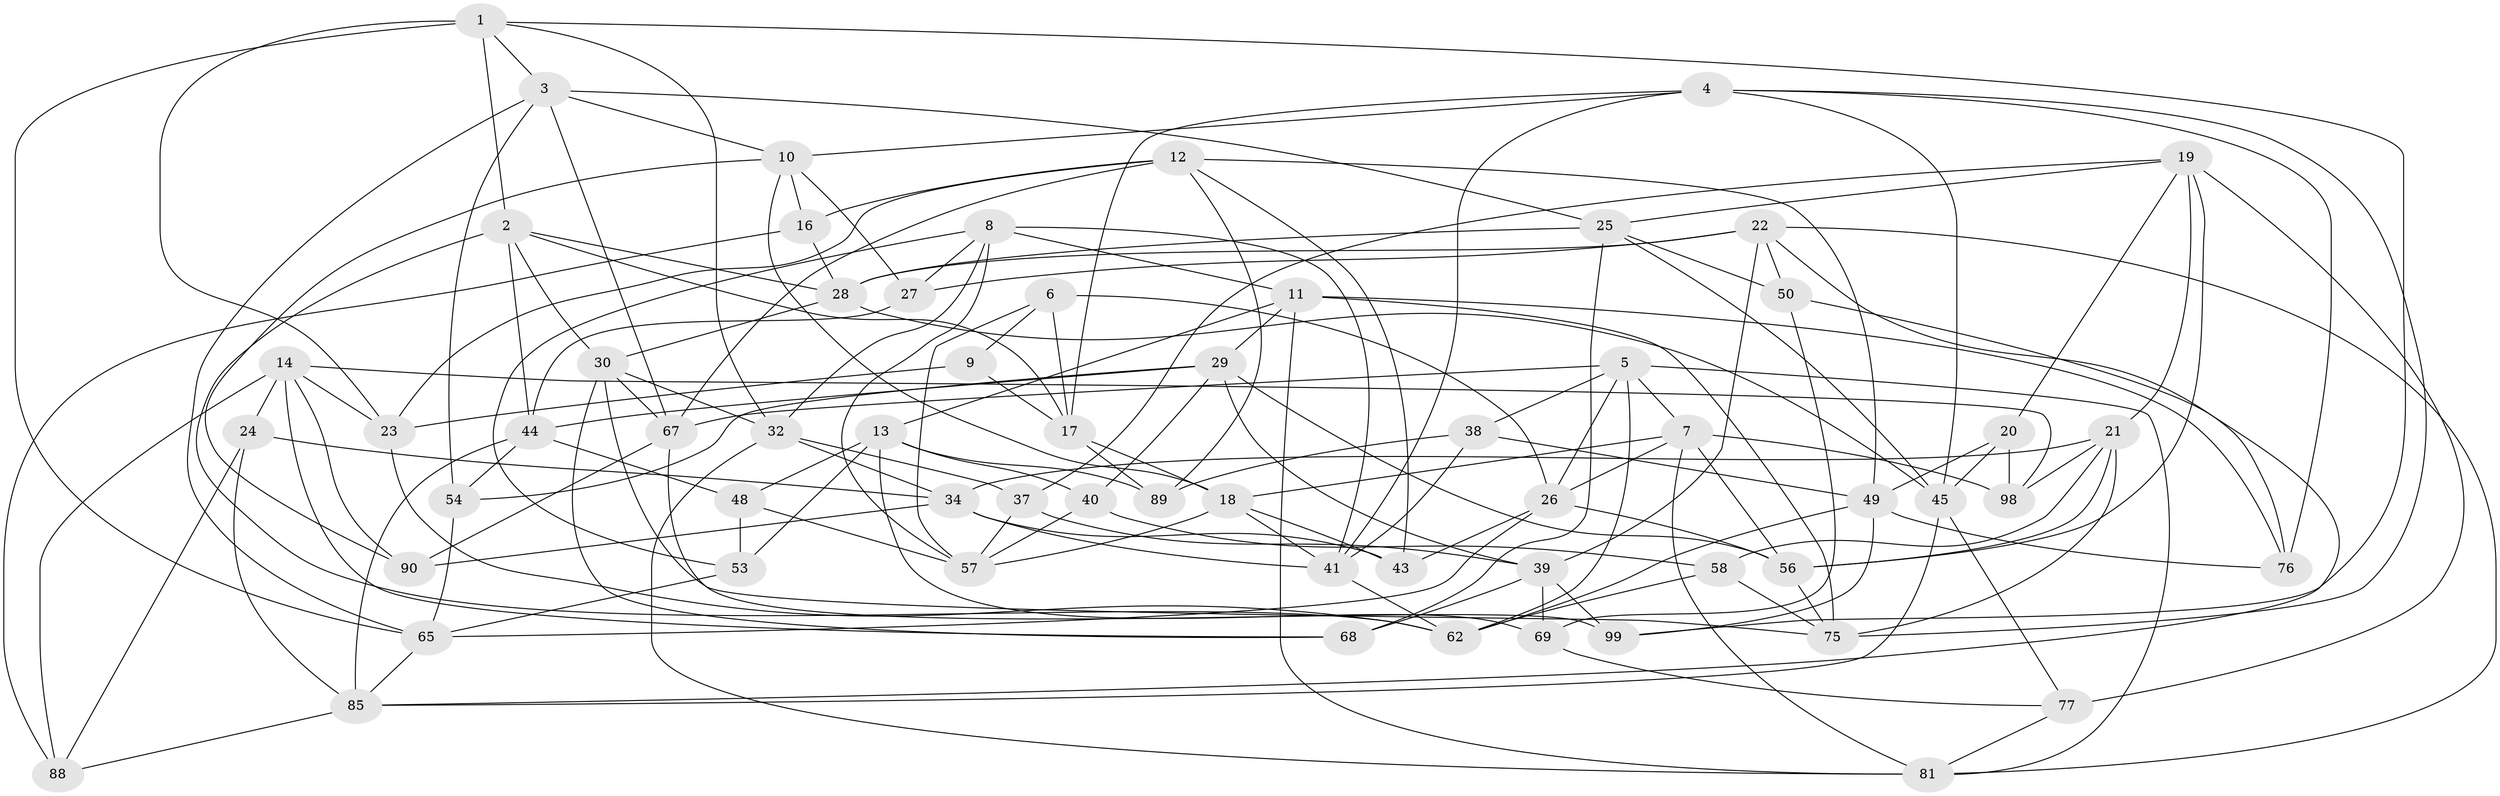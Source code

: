// original degree distribution, {4: 1.0}
// Generated by graph-tools (version 1.1) at 2025/39/02/21/25 10:39:01]
// undirected, 62 vertices, 161 edges
graph export_dot {
graph [start="1"]
  node [color=gray90,style=filled];
  1 [super="+52"];
  2 [super="+87"];
  3 [super="+86"];
  4 [super="+36"];
  5 [super="+59"];
  6;
  7 [super="+64"];
  8 [super="+74"];
  9;
  10 [super="+15"];
  11 [super="+91"];
  12 [super="+79"];
  13 [super="+31"];
  14 [super="+47"];
  16;
  17 [super="+70"];
  18 [super="+82"];
  19 [super="+35"];
  20;
  21 [super="+80"];
  22 [super="+94"];
  23 [super="+61"];
  24;
  25 [super="+71"];
  26 [super="+84"];
  27;
  28 [super="+42"];
  29 [super="+60"];
  30 [super="+46"];
  32 [super="+33"];
  34 [super="+66"];
  37;
  38;
  39 [super="+63"];
  40;
  41 [super="+72"];
  43;
  44 [super="+83"];
  45 [super="+51"];
  48;
  49 [super="+55"];
  50;
  53;
  54;
  56 [super="+92"];
  57 [super="+93"];
  58;
  62 [super="+95"];
  65 [super="+78"];
  67 [super="+73"];
  68;
  69;
  75 [super="+100"];
  76;
  77;
  81 [super="+97"];
  85 [super="+96"];
  88;
  89;
  90;
  98;
  99;
  1 -- 2;
  1 -- 65;
  1 -- 99;
  1 -- 23;
  1 -- 32;
  1 -- 3;
  2 -- 17;
  2 -- 44;
  2 -- 62;
  2 -- 28;
  2 -- 30;
  3 -- 25;
  3 -- 67;
  3 -- 10;
  3 -- 65;
  3 -- 54;
  4 -- 75;
  4 -- 10;
  4 -- 45;
  4 -- 17;
  4 -- 76;
  4 -- 41;
  5 -- 38;
  5 -- 67;
  5 -- 81;
  5 -- 26;
  5 -- 7;
  5 -- 62;
  6 -- 9;
  6 -- 57;
  6 -- 17;
  6 -- 26;
  7 -- 98;
  7 -- 81;
  7 -- 56;
  7 -- 26;
  7 -- 18;
  8 -- 32;
  8 -- 53;
  8 -- 11;
  8 -- 27;
  8 -- 41;
  8 -- 57;
  9 -- 23 [weight=2];
  9 -- 17;
  10 -- 90;
  10 -- 16;
  10 -- 27;
  10 -- 18;
  11 -- 76;
  11 -- 13;
  11 -- 81;
  11 -- 75;
  11 -- 29;
  12 -- 16;
  12 -- 89;
  12 -- 67;
  12 -- 49;
  12 -- 43;
  12 -- 23;
  13 -- 40;
  13 -- 69;
  13 -- 53;
  13 -- 48;
  13 -- 89;
  14 -- 88;
  14 -- 24;
  14 -- 68;
  14 -- 98;
  14 -- 90;
  14 -- 23;
  16 -- 88;
  16 -- 28;
  17 -- 18;
  17 -- 89;
  18 -- 43;
  18 -- 41;
  18 -- 57;
  19 -- 21;
  19 -- 77;
  19 -- 20;
  19 -- 56;
  19 -- 25;
  19 -- 37;
  20 -- 45;
  20 -- 49;
  20 -- 98;
  21 -- 58;
  21 -- 98;
  21 -- 75;
  21 -- 56;
  21 -- 34;
  22 -- 50;
  22 -- 81;
  22 -- 39;
  22 -- 27;
  22 -- 28;
  22 -- 76;
  23 -- 62;
  24 -- 88;
  24 -- 85;
  24 -- 34;
  25 -- 45;
  25 -- 68;
  25 -- 50;
  25 -- 28;
  26 -- 56;
  26 -- 43;
  26 -- 65;
  27 -- 44;
  28 -- 45;
  28 -- 30;
  29 -- 56;
  29 -- 40;
  29 -- 54;
  29 -- 39;
  29 -- 44;
  30 -- 75;
  30 -- 68;
  30 -- 32;
  30 -- 67;
  32 -- 34;
  32 -- 37;
  32 -- 81;
  34 -- 43;
  34 -- 90;
  34 -- 41;
  37 -- 57;
  37 -- 39;
  38 -- 49;
  38 -- 89;
  38 -- 41;
  39 -- 99;
  39 -- 69;
  39 -- 68;
  40 -- 58;
  40 -- 57;
  41 -- 62;
  44 -- 54;
  44 -- 85;
  44 -- 48;
  45 -- 77;
  45 -- 85;
  48 -- 57;
  48 -- 53;
  49 -- 99;
  49 -- 76;
  49 -- 62;
  50 -- 69;
  50 -- 85;
  53 -- 65;
  54 -- 65;
  56 -- 75;
  58 -- 75;
  58 -- 62;
  65 -- 85;
  67 -- 99;
  67 -- 90;
  69 -- 77;
  77 -- 81;
  85 -- 88;
}
